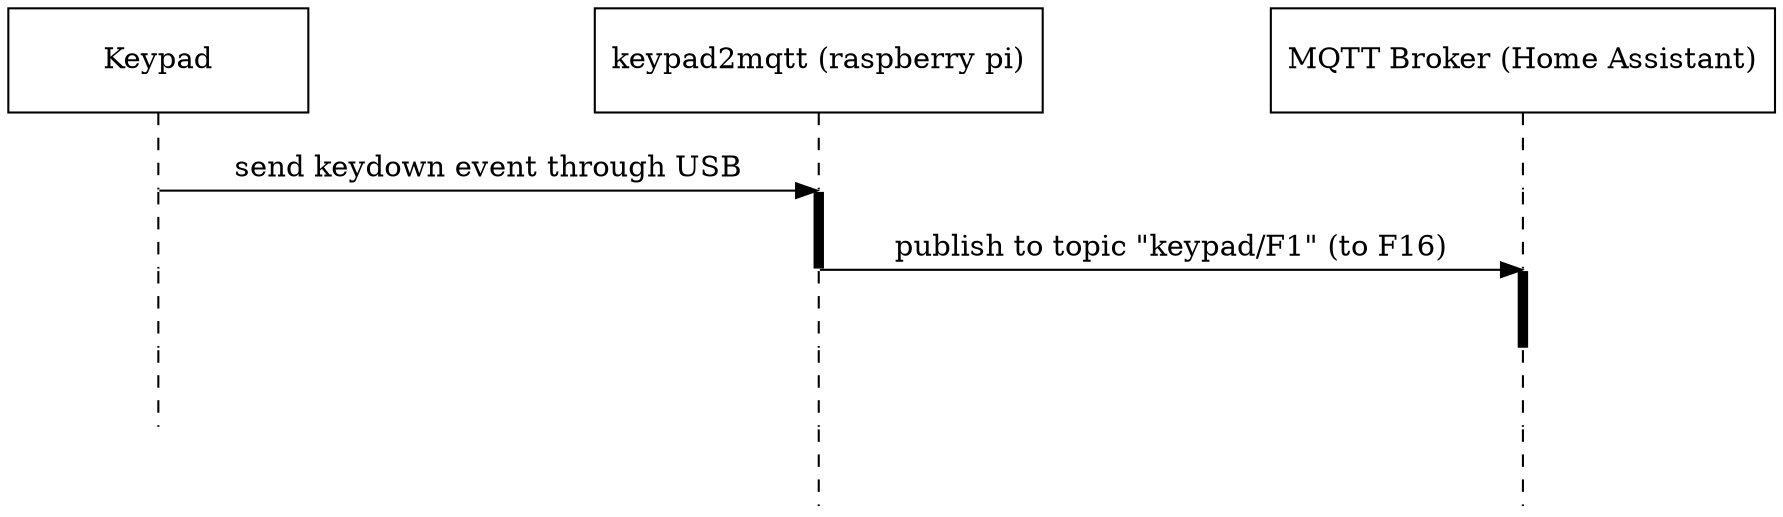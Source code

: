 // https://stackoverflow.com/a/59363959/2115513
digraph SEQ_DIAGRAM {
    graph [overlap = true, splines = line, nodesep = 1.0, ordering = out];
    edge [arrowhead = none];
    node [shape = none, width = 0, height = 0, label = ""];

    {
        rank = same;
        node [shape = rectangle, height = 0.7, width = 2];
        keypad [label = "Keypad"];
        raspberry_pi [label = "keypad2mqtt (raspberry pi)"];
        homeassistant [label = "MQTT Broker (Home Assistant)"];
    }
    // Draw vertical lines
    {
        edge [style = dashed, weight = 6];
        keypad -> a1 -> a2 -> a3;
        a3 -> a5;
    }
    {
        edge [style = dashed, weight = 6];
        raspberry_pi -> b1
        b1 -> b2 [penwidth = 5, style = solid];
        b2 -> b3 -> b4 -> b5;
    }
    {
        edge [style = dashed, weight = 6];
        homeassistant -> c1;
        c1 -> c2;
        c2 -> c3 [penwidth = 5, style = solid];
        c3 -> c4 -> c5;
    }
    { rank = same; a1 -> b1 [label = "send keydown event through USB", arrowhead = normal]; }
    { rank = same; b2 -> c2 [label ="publish to topic \"keypad/F1\" (to F16)", arrowhead = normal]; }
}
